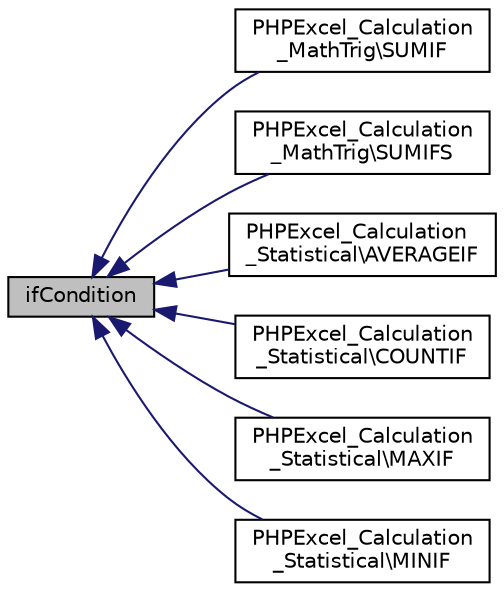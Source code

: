 digraph "ifCondition"
{
  edge [fontname="Helvetica",fontsize="10",labelfontname="Helvetica",labelfontsize="10"];
  node [fontname="Helvetica",fontsize="10",shape=record];
  rankdir="LR";
  Node423 [label="ifCondition",height=0.2,width=0.4,color="black", fillcolor="grey75", style="filled", fontcolor="black"];
  Node423 -> Node424 [dir="back",color="midnightblue",fontsize="10",style="solid",fontname="Helvetica"];
  Node424 [label="PHPExcel_Calculation\l_MathTrig\\SUMIF",height=0.2,width=0.4,color="black", fillcolor="white", style="filled",URL="$class_p_h_p_excel___calculation___math_trig.html#a6967ca6622debdbea7b3a7fe19ccd8f2"];
  Node423 -> Node425 [dir="back",color="midnightblue",fontsize="10",style="solid",fontname="Helvetica"];
  Node425 [label="PHPExcel_Calculation\l_MathTrig\\SUMIFS",height=0.2,width=0.4,color="black", fillcolor="white", style="filled",URL="$class_p_h_p_excel___calculation___math_trig.html#a087747e29eeff4b091ef9c306f0ba20a"];
  Node423 -> Node426 [dir="back",color="midnightblue",fontsize="10",style="solid",fontname="Helvetica"];
  Node426 [label="PHPExcel_Calculation\l_Statistical\\AVERAGEIF",height=0.2,width=0.4,color="black", fillcolor="white", style="filled",URL="$class_p_h_p_excel___calculation___statistical.html#a6378d623e08a644327866956bad72460"];
  Node423 -> Node427 [dir="back",color="midnightblue",fontsize="10",style="solid",fontname="Helvetica"];
  Node427 [label="PHPExcel_Calculation\l_Statistical\\COUNTIF",height=0.2,width=0.4,color="black", fillcolor="white", style="filled",URL="$class_p_h_p_excel___calculation___statistical.html#a86f3642ecc8c7b833bf74bc596a3805b"];
  Node423 -> Node428 [dir="back",color="midnightblue",fontsize="10",style="solid",fontname="Helvetica"];
  Node428 [label="PHPExcel_Calculation\l_Statistical\\MAXIF",height=0.2,width=0.4,color="black", fillcolor="white", style="filled",URL="$class_p_h_p_excel___calculation___statistical.html#a2f0a3c10e2fe947ff133ae290647b034"];
  Node423 -> Node429 [dir="back",color="midnightblue",fontsize="10",style="solid",fontname="Helvetica"];
  Node429 [label="PHPExcel_Calculation\l_Statistical\\MINIF",height=0.2,width=0.4,color="black", fillcolor="white", style="filled",URL="$class_p_h_p_excel___calculation___statistical.html#a7295f4bb06ab1c609e44335826d977fc"];
}
